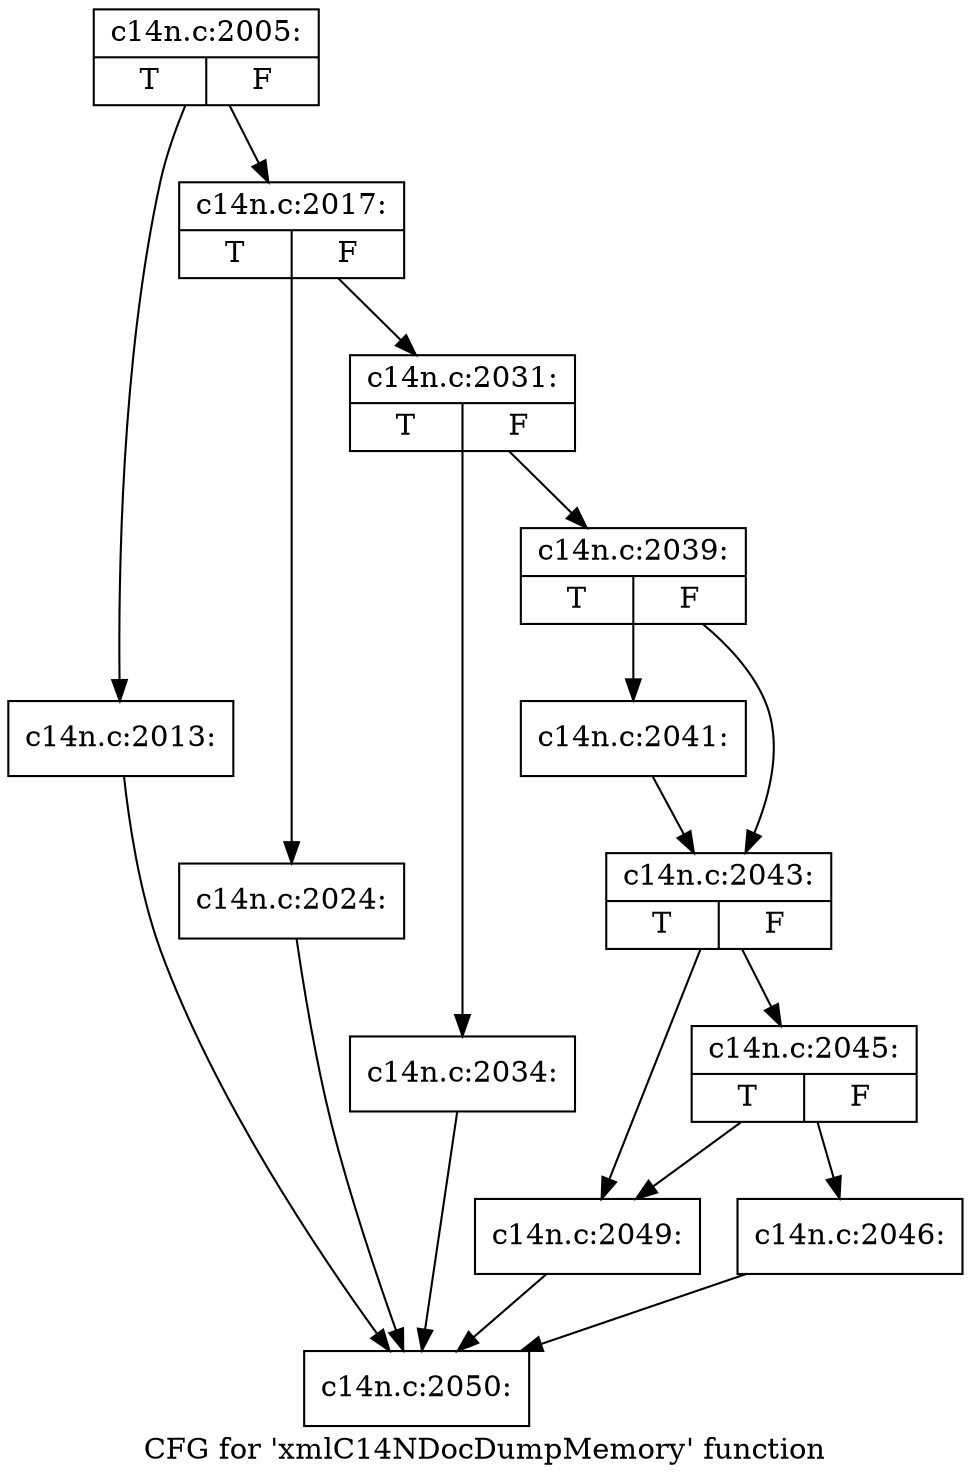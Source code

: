 digraph "CFG for 'xmlC14NDocDumpMemory' function" {
	label="CFG for 'xmlC14NDocDumpMemory' function";

	Node0x4a81c40 [shape=record,label="{c14n.c:2005:|{<s0>T|<s1>F}}"];
	Node0x4a81c40 -> Node0x4a54a40;
	Node0x4a81c40 -> Node0x4a54a90;
	Node0x4a54a40 [shape=record,label="{c14n.c:2013:}"];
	Node0x4a54a40 -> Node0x4a81ff0;
	Node0x4a54a90 [shape=record,label="{c14n.c:2017:|{<s0>T|<s1>F}}"];
	Node0x4a54a90 -> Node0x4a88260;
	Node0x4a54a90 -> Node0x4a88590;
	Node0x4a88260 [shape=record,label="{c14n.c:2024:}"];
	Node0x4a88260 -> Node0x4a81ff0;
	Node0x4a88590 [shape=record,label="{c14n.c:2031:|{<s0>T|<s1>F}}"];
	Node0x4a88590 -> Node0x4880ad0;
	Node0x4a88590 -> Node0x4a88930;
	Node0x4880ad0 [shape=record,label="{c14n.c:2034:}"];
	Node0x4880ad0 -> Node0x4a81ff0;
	Node0x4a88930 [shape=record,label="{c14n.c:2039:|{<s0>T|<s1>F}}"];
	Node0x4a88930 -> Node0x4a89eb0;
	Node0x4a88930 -> Node0x4a8aa20;
	Node0x4a89eb0 [shape=record,label="{c14n.c:2041:}"];
	Node0x4a89eb0 -> Node0x4a8aa20;
	Node0x4a8aa20 [shape=record,label="{c14n.c:2043:|{<s0>T|<s1>F}}"];
	Node0x4a8aa20 -> Node0x4a8b7a0;
	Node0x4a8aa20 -> Node0x4a8b750;
	Node0x4a8b7a0 [shape=record,label="{c14n.c:2045:|{<s0>T|<s1>F}}"];
	Node0x4a8b7a0 -> Node0x4a8aee0;
	Node0x4a8b7a0 -> Node0x4a8b750;
	Node0x4a8aee0 [shape=record,label="{c14n.c:2046:}"];
	Node0x4a8aee0 -> Node0x4a81ff0;
	Node0x4a8b750 [shape=record,label="{c14n.c:2049:}"];
	Node0x4a8b750 -> Node0x4a81ff0;
	Node0x4a81ff0 [shape=record,label="{c14n.c:2050:}"];
}
